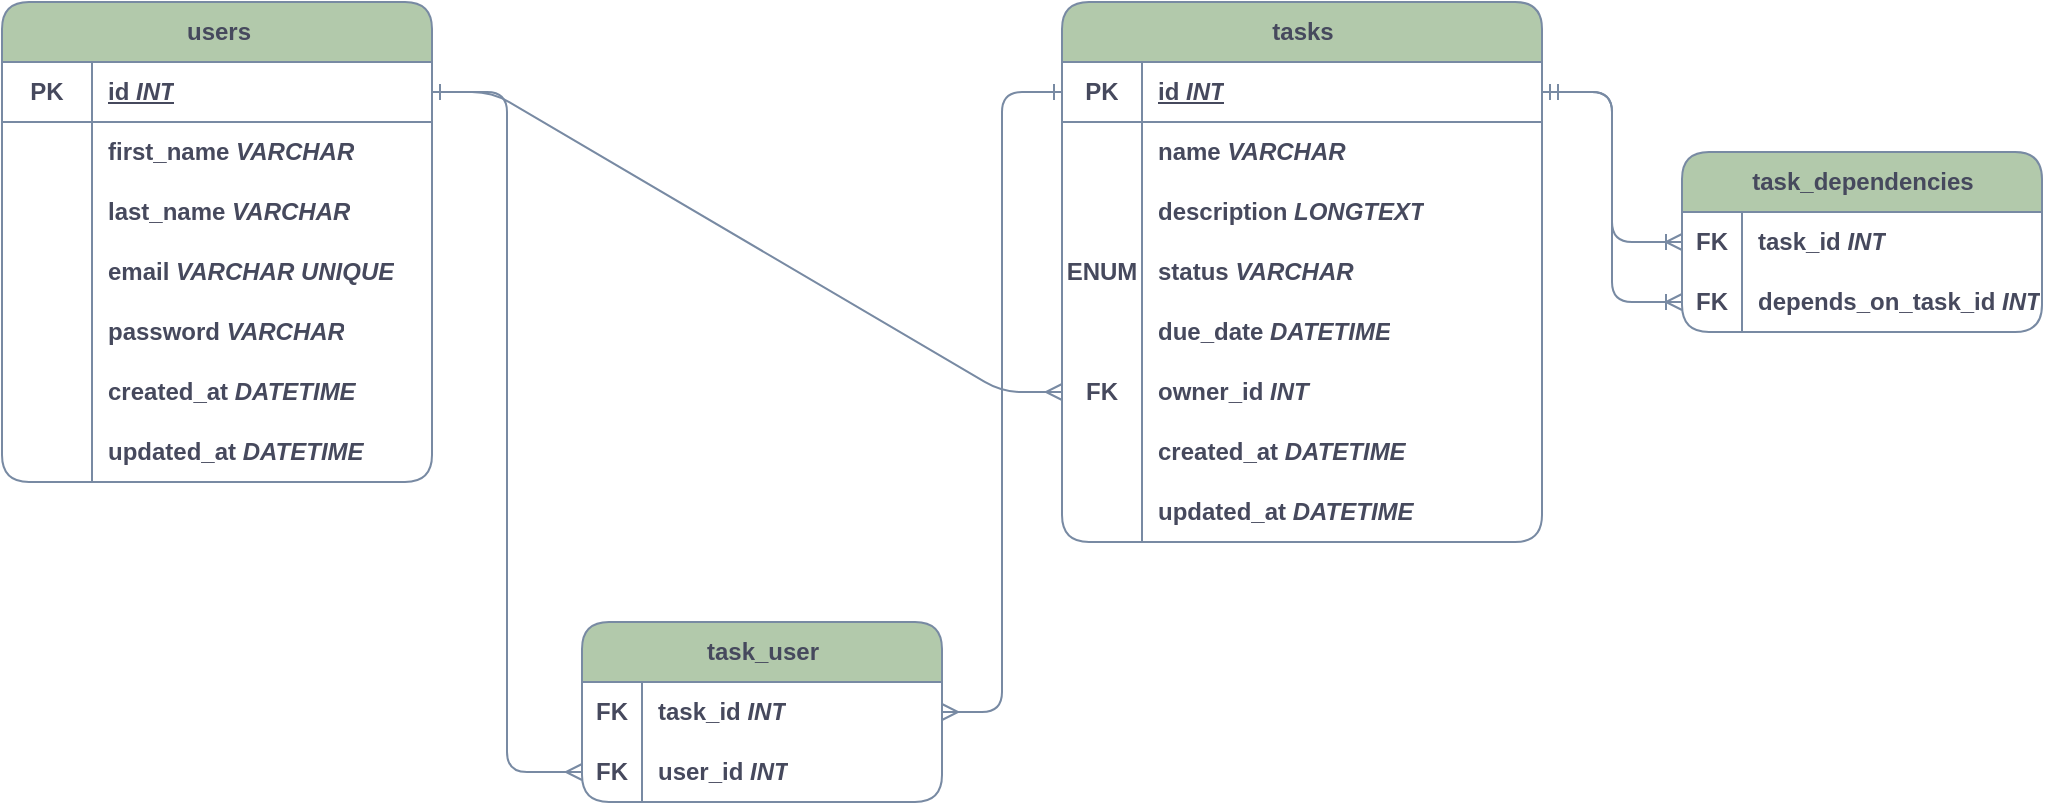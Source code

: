<mxfile version="27.0.9">
  <diagram name="Page-1" id="SqR4hVccXnrO5Ntym3z0">
    <mxGraphModel dx="1036" dy="632" grid="1" gridSize="10" guides="1" tooltips="1" connect="1" arrows="1" fold="1" page="1" pageScale="1" pageWidth="850" pageHeight="1100" math="0" shadow="0" adaptiveColors="auto">
      <root>
        <mxCell id="0" />
        <mxCell id="1" parent="0" />
        <mxCell id="v2qOSe7IETi9uTHpI6vr-11" value="users" style="shape=table;startSize=30;container=1;collapsible=1;childLayout=tableLayout;fixedRows=1;rowLines=0;fontStyle=1;align=center;resizeLast=1;html=1;fillColor=#B2C9AB;fontColor=#46495D;strokeColor=#788AA3;movable=1;resizable=1;rotatable=1;deletable=1;editable=1;locked=0;connectable=1;labelBackgroundColor=none;rounded=1;" parent="1" vertex="1">
          <mxGeometry x="30" y="50" width="215" height="240" as="geometry">
            <mxRectangle x="245" y="110" width="70" height="30" as="alternateBounds" />
          </mxGeometry>
        </mxCell>
        <mxCell id="v2qOSe7IETi9uTHpI6vr-12" value="" style="shape=tableRow;horizontal=0;startSize=0;swimlaneHead=0;swimlaneBody=0;collapsible=0;dropTarget=0;points=[[0,0.5],[1,0.5]];portConstraint=eastwest;top=0;left=0;right=0;bottom=1;fillColor=none;labelBackgroundColor=none;strokeColor=#788AA3;fontColor=#46495D;rounded=1;" parent="v2qOSe7IETi9uTHpI6vr-11" vertex="1">
          <mxGeometry y="30" width="215" height="30" as="geometry" />
        </mxCell>
        <mxCell id="v2qOSe7IETi9uTHpI6vr-13" value="PK" style="shape=partialRectangle;connectable=0;top=0;left=0;bottom=0;right=0;fontStyle=1;overflow=hidden;whiteSpace=wrap;html=1;fillColor=none;labelBackgroundColor=none;strokeColor=#788AA3;fontColor=#46495D;rounded=1;" parent="v2qOSe7IETi9uTHpI6vr-12" vertex="1">
          <mxGeometry width="45" height="30" as="geometry">
            <mxRectangle width="45" height="30" as="alternateBounds" />
          </mxGeometry>
        </mxCell>
        <mxCell id="v2qOSe7IETi9uTHpI6vr-14" value="id &lt;i&gt;INT&lt;/i&gt;" style="shape=partialRectangle;connectable=0;top=0;left=0;bottom=0;right=0;align=left;spacingLeft=6;fontStyle=5;overflow=hidden;whiteSpace=wrap;html=1;fillColor=none;labelBackgroundColor=none;strokeColor=#788AA3;fontColor=#46495D;rounded=1;" parent="v2qOSe7IETi9uTHpI6vr-12" vertex="1">
          <mxGeometry x="45" width="170" height="30" as="geometry">
            <mxRectangle width="170" height="30" as="alternateBounds" />
          </mxGeometry>
        </mxCell>
        <mxCell id="v2qOSe7IETi9uTHpI6vr-15" value="" style="shape=tableRow;horizontal=0;startSize=0;swimlaneHead=0;swimlaneBody=0;collapsible=0;dropTarget=0;points=[[0,0.5],[1,0.5]];portConstraint=eastwest;top=0;left=0;right=0;bottom=0;fillColor=none;labelBackgroundColor=none;strokeColor=#788AA3;fontColor=#46495D;rounded=1;" parent="v2qOSe7IETi9uTHpI6vr-11" vertex="1">
          <mxGeometry y="60" width="215" height="30" as="geometry" />
        </mxCell>
        <mxCell id="v2qOSe7IETi9uTHpI6vr-16" value="" style="shape=partialRectangle;connectable=0;top=0;left=0;bottom=0;right=0;editable=1;overflow=hidden;whiteSpace=wrap;html=1;fillColor=none;labelBackgroundColor=none;strokeColor=#788AA3;fontColor=#46495D;rounded=1;" parent="v2qOSe7IETi9uTHpI6vr-15" vertex="1">
          <mxGeometry width="45" height="30" as="geometry">
            <mxRectangle width="45" height="30" as="alternateBounds" />
          </mxGeometry>
        </mxCell>
        <mxCell id="v2qOSe7IETi9uTHpI6vr-17" value="&lt;b&gt;first_name &lt;i&gt;VARCHAR&lt;/i&gt;&lt;/b&gt;" style="shape=partialRectangle;connectable=0;top=0;left=0;bottom=0;right=0;align=left;spacingLeft=6;overflow=hidden;whiteSpace=wrap;html=1;fillColor=none;labelBackgroundColor=none;strokeColor=#788AA3;fontColor=#46495D;rounded=1;" parent="v2qOSe7IETi9uTHpI6vr-15" vertex="1">
          <mxGeometry x="45" width="170" height="30" as="geometry">
            <mxRectangle width="170" height="30" as="alternateBounds" />
          </mxGeometry>
        </mxCell>
        <mxCell id="v2qOSe7IETi9uTHpI6vr-18" value="" style="shape=tableRow;horizontal=0;startSize=0;swimlaneHead=0;swimlaneBody=0;collapsible=0;dropTarget=0;points=[[0,0.5],[1,0.5]];portConstraint=eastwest;top=0;left=0;right=0;bottom=0;fillColor=none;labelBackgroundColor=none;strokeColor=#788AA3;fontColor=#46495D;rounded=1;" parent="v2qOSe7IETi9uTHpI6vr-11" vertex="1">
          <mxGeometry y="90" width="215" height="30" as="geometry" />
        </mxCell>
        <mxCell id="v2qOSe7IETi9uTHpI6vr-19" value="" style="shape=partialRectangle;connectable=0;top=0;left=0;bottom=0;right=0;editable=1;overflow=hidden;whiteSpace=wrap;html=1;fillColor=none;labelBackgroundColor=none;strokeColor=#788AA3;fontColor=#46495D;rounded=1;" parent="v2qOSe7IETi9uTHpI6vr-18" vertex="1">
          <mxGeometry width="45" height="30" as="geometry">
            <mxRectangle width="45" height="30" as="alternateBounds" />
          </mxGeometry>
        </mxCell>
        <mxCell id="v2qOSe7IETi9uTHpI6vr-20" value="&lt;b&gt;last_name &lt;i&gt;VARCHAR&lt;/i&gt;&lt;/b&gt;" style="shape=partialRectangle;connectable=0;top=0;left=0;bottom=0;right=0;align=left;spacingLeft=6;overflow=hidden;whiteSpace=wrap;html=1;fillColor=none;labelBackgroundColor=none;strokeColor=#788AA3;fontColor=#46495D;rounded=1;" parent="v2qOSe7IETi9uTHpI6vr-18" vertex="1">
          <mxGeometry x="45" width="170" height="30" as="geometry">
            <mxRectangle width="170" height="30" as="alternateBounds" />
          </mxGeometry>
        </mxCell>
        <mxCell id="lDoZbxkFsc1NyXWsAPCS-1" style="shape=tableRow;horizontal=0;startSize=0;swimlaneHead=0;swimlaneBody=0;collapsible=0;dropTarget=0;points=[[0,0.5],[1,0.5]];portConstraint=eastwest;top=0;left=0;right=0;bottom=0;fillColor=none;labelBackgroundColor=none;strokeColor=#788AA3;fontColor=#46495D;rounded=1;" parent="v2qOSe7IETi9uTHpI6vr-11" vertex="1">
          <mxGeometry y="120" width="215" height="30" as="geometry" />
        </mxCell>
        <mxCell id="lDoZbxkFsc1NyXWsAPCS-2" style="shape=partialRectangle;connectable=0;top=0;left=0;bottom=0;right=0;editable=1;overflow=hidden;whiteSpace=wrap;html=1;fillColor=none;labelBackgroundColor=none;strokeColor=#788AA3;fontColor=#46495D;rounded=1;" parent="lDoZbxkFsc1NyXWsAPCS-1" vertex="1">
          <mxGeometry width="45" height="30" as="geometry">
            <mxRectangle width="45" height="30" as="alternateBounds" />
          </mxGeometry>
        </mxCell>
        <mxCell id="lDoZbxkFsc1NyXWsAPCS-3" value="&lt;b&gt;email &lt;i&gt;VARCHAR UNIQUE&lt;/i&gt;&lt;/b&gt;" style="shape=partialRectangle;connectable=0;top=0;left=0;bottom=0;right=0;align=left;spacingLeft=6;overflow=hidden;whiteSpace=wrap;html=1;fillColor=none;labelBackgroundColor=none;strokeColor=#788AA3;fontColor=#46495D;rounded=1;" parent="lDoZbxkFsc1NyXWsAPCS-1" vertex="1">
          <mxGeometry x="45" width="170" height="30" as="geometry">
            <mxRectangle width="170" height="30" as="alternateBounds" />
          </mxGeometry>
        </mxCell>
        <mxCell id="v2qOSe7IETi9uTHpI6vr-68" style="shape=tableRow;horizontal=0;startSize=0;swimlaneHead=0;swimlaneBody=0;collapsible=0;dropTarget=0;points=[[0,0.5],[1,0.5]];portConstraint=eastwest;top=0;left=0;right=0;bottom=0;fillColor=none;labelBackgroundColor=none;strokeColor=#788AA3;fontColor=#46495D;rounded=1;" parent="v2qOSe7IETi9uTHpI6vr-11" vertex="1">
          <mxGeometry y="150" width="215" height="30" as="geometry" />
        </mxCell>
        <mxCell id="v2qOSe7IETi9uTHpI6vr-69" style="shape=partialRectangle;connectable=0;top=0;left=0;bottom=0;right=0;editable=1;overflow=hidden;whiteSpace=wrap;html=1;fillColor=none;labelBackgroundColor=none;strokeColor=#788AA3;fontColor=#46495D;rounded=1;" parent="v2qOSe7IETi9uTHpI6vr-68" vertex="1">
          <mxGeometry width="45" height="30" as="geometry">
            <mxRectangle width="45" height="30" as="alternateBounds" />
          </mxGeometry>
        </mxCell>
        <mxCell id="v2qOSe7IETi9uTHpI6vr-70" value="&lt;b&gt;password &lt;i&gt;VARCHAR&lt;/i&gt;&lt;/b&gt;" style="shape=partialRectangle;connectable=0;top=0;left=0;bottom=0;right=0;align=left;spacingLeft=6;overflow=hidden;whiteSpace=wrap;html=1;fillColor=none;labelBackgroundColor=none;strokeColor=#788AA3;fontColor=#46495D;rounded=1;" parent="v2qOSe7IETi9uTHpI6vr-68" vertex="1">
          <mxGeometry x="45" width="170" height="30" as="geometry">
            <mxRectangle width="170" height="30" as="alternateBounds" />
          </mxGeometry>
        </mxCell>
        <mxCell id="v2qOSe7IETi9uTHpI6vr-71" style="shape=tableRow;horizontal=0;startSize=0;swimlaneHead=0;swimlaneBody=0;collapsible=0;dropTarget=0;points=[[0,0.5],[1,0.5]];portConstraint=eastwest;top=0;left=0;right=0;bottom=0;fillColor=none;labelBackgroundColor=none;strokeColor=#788AA3;fontColor=#46495D;rounded=1;" parent="v2qOSe7IETi9uTHpI6vr-11" vertex="1">
          <mxGeometry y="180" width="215" height="30" as="geometry" />
        </mxCell>
        <mxCell id="v2qOSe7IETi9uTHpI6vr-72" style="shape=partialRectangle;connectable=0;top=0;left=0;bottom=0;right=0;editable=1;overflow=hidden;whiteSpace=wrap;html=1;fillColor=none;labelBackgroundColor=none;strokeColor=#788AA3;fontColor=#46495D;rounded=1;" parent="v2qOSe7IETi9uTHpI6vr-71" vertex="1">
          <mxGeometry width="45" height="30" as="geometry">
            <mxRectangle width="45" height="30" as="alternateBounds" />
          </mxGeometry>
        </mxCell>
        <mxCell id="v2qOSe7IETi9uTHpI6vr-73" value="&lt;b&gt;created_at &lt;i&gt;DATETIME&lt;/i&gt;&lt;/b&gt;" style="shape=partialRectangle;connectable=0;top=0;left=0;bottom=0;right=0;align=left;spacingLeft=6;overflow=hidden;whiteSpace=wrap;html=1;fillColor=none;labelBackgroundColor=none;strokeColor=#788AA3;fontColor=#46495D;rounded=1;" parent="v2qOSe7IETi9uTHpI6vr-71" vertex="1">
          <mxGeometry x="45" width="170" height="30" as="geometry">
            <mxRectangle width="170" height="30" as="alternateBounds" />
          </mxGeometry>
        </mxCell>
        <mxCell id="v2qOSe7IETi9uTHpI6vr-74" style="shape=tableRow;horizontal=0;startSize=0;swimlaneHead=0;swimlaneBody=0;collapsible=0;dropTarget=0;points=[[0,0.5],[1,0.5]];portConstraint=eastwest;top=0;left=0;right=0;bottom=0;fillColor=none;labelBackgroundColor=none;strokeColor=#788AA3;fontColor=#46495D;rounded=1;" parent="v2qOSe7IETi9uTHpI6vr-11" vertex="1">
          <mxGeometry y="210" width="215" height="30" as="geometry" />
        </mxCell>
        <mxCell id="v2qOSe7IETi9uTHpI6vr-75" style="shape=partialRectangle;connectable=0;top=0;left=0;bottom=0;right=0;editable=1;overflow=hidden;whiteSpace=wrap;html=1;fillColor=none;labelBackgroundColor=none;strokeColor=#788AA3;fontColor=#46495D;rounded=1;" parent="v2qOSe7IETi9uTHpI6vr-74" vertex="1">
          <mxGeometry width="45" height="30" as="geometry">
            <mxRectangle width="45" height="30" as="alternateBounds" />
          </mxGeometry>
        </mxCell>
        <mxCell id="v2qOSe7IETi9uTHpI6vr-76" value="&lt;b&gt;updated_at &lt;i&gt;DATETIME&lt;/i&gt;&lt;/b&gt;" style="shape=partialRectangle;connectable=0;top=0;left=0;bottom=0;right=0;align=left;spacingLeft=6;overflow=hidden;whiteSpace=wrap;html=1;fillColor=none;labelBackgroundColor=none;strokeColor=#788AA3;fontColor=#46495D;rounded=1;" parent="v2qOSe7IETi9uTHpI6vr-74" vertex="1">
          <mxGeometry x="45" width="170" height="30" as="geometry">
            <mxRectangle width="170" height="30" as="alternateBounds" />
          </mxGeometry>
        </mxCell>
        <mxCell id="v2qOSe7IETi9uTHpI6vr-50" value="tasks" style="shape=table;startSize=30;container=1;collapsible=1;childLayout=tableLayout;fixedRows=1;rowLines=0;fontStyle=1;align=center;resizeLast=1;html=1;fillColor=#B2C9AB;fontColor=#46495D;strokeColor=#788AA3;swimlaneLine=1;rounded=1;labelBackgroundColor=none;" parent="1" vertex="1">
          <mxGeometry x="560" y="50" width="240" height="270" as="geometry" />
        </mxCell>
        <mxCell id="v2qOSe7IETi9uTHpI6vr-51" value="" style="shape=tableRow;horizontal=0;startSize=0;swimlaneHead=0;swimlaneBody=0;fillColor=none;collapsible=0;dropTarget=0;points=[[0,0.5],[1,0.5]];portConstraint=eastwest;top=0;left=0;right=0;bottom=1;labelBackgroundColor=none;strokeColor=#788AA3;fontColor=#46495D;rounded=1;" parent="v2qOSe7IETi9uTHpI6vr-50" vertex="1">
          <mxGeometry y="30" width="240" height="30" as="geometry" />
        </mxCell>
        <mxCell id="v2qOSe7IETi9uTHpI6vr-52" value="PK" style="shape=partialRectangle;connectable=0;fillColor=none;top=0;left=0;bottom=0;right=0;fontStyle=1;overflow=hidden;whiteSpace=wrap;html=1;labelBackgroundColor=none;strokeColor=#788AA3;fontColor=#46495D;rounded=1;" parent="v2qOSe7IETi9uTHpI6vr-51" vertex="1">
          <mxGeometry width="40" height="30" as="geometry">
            <mxRectangle width="40" height="30" as="alternateBounds" />
          </mxGeometry>
        </mxCell>
        <mxCell id="v2qOSe7IETi9uTHpI6vr-53" value="id &lt;i&gt;INT&lt;/i&gt;" style="shape=partialRectangle;connectable=0;fillColor=none;top=0;left=0;bottom=0;right=0;align=left;spacingLeft=6;fontStyle=5;overflow=hidden;whiteSpace=wrap;html=1;labelBackgroundColor=none;strokeColor=#788AA3;fontColor=#46495D;rounded=1;" parent="v2qOSe7IETi9uTHpI6vr-51" vertex="1">
          <mxGeometry x="40" width="200" height="30" as="geometry">
            <mxRectangle width="200" height="30" as="alternateBounds" />
          </mxGeometry>
        </mxCell>
        <mxCell id="v2qOSe7IETi9uTHpI6vr-54" value="" style="shape=tableRow;horizontal=0;startSize=0;swimlaneHead=0;swimlaneBody=0;fillColor=none;collapsible=0;dropTarget=0;points=[[0,0.5],[1,0.5]];portConstraint=eastwest;top=0;left=0;right=0;bottom=0;labelBackgroundColor=none;strokeColor=#788AA3;fontColor=#46495D;rounded=1;" parent="v2qOSe7IETi9uTHpI6vr-50" vertex="1">
          <mxGeometry y="60" width="240" height="30" as="geometry" />
        </mxCell>
        <mxCell id="v2qOSe7IETi9uTHpI6vr-55" value="" style="shape=partialRectangle;connectable=0;fillColor=none;top=0;left=0;bottom=0;right=0;editable=1;overflow=hidden;whiteSpace=wrap;html=1;labelBackgroundColor=none;strokeColor=#788AA3;fontColor=#46495D;rounded=1;" parent="v2qOSe7IETi9uTHpI6vr-54" vertex="1">
          <mxGeometry width="40" height="30" as="geometry">
            <mxRectangle width="40" height="30" as="alternateBounds" />
          </mxGeometry>
        </mxCell>
        <mxCell id="v2qOSe7IETi9uTHpI6vr-56" value="&lt;b&gt;name &lt;i&gt;VARCHAR&lt;/i&gt;&lt;/b&gt;" style="shape=partialRectangle;connectable=0;fillColor=none;top=0;left=0;bottom=0;right=0;align=left;spacingLeft=6;overflow=hidden;whiteSpace=wrap;html=1;labelBackgroundColor=none;strokeColor=#788AA3;fontColor=#46495D;rounded=1;" parent="v2qOSe7IETi9uTHpI6vr-54" vertex="1">
          <mxGeometry x="40" width="200" height="30" as="geometry">
            <mxRectangle width="200" height="30" as="alternateBounds" />
          </mxGeometry>
        </mxCell>
        <mxCell id="v2qOSe7IETi9uTHpI6vr-57" value="" style="shape=tableRow;horizontal=0;startSize=0;swimlaneHead=0;swimlaneBody=0;fillColor=none;collapsible=0;dropTarget=0;points=[[0,0.5],[1,0.5]];portConstraint=eastwest;top=0;left=0;right=0;bottom=0;labelBackgroundColor=none;strokeColor=#788AA3;fontColor=#46495D;rounded=1;" parent="v2qOSe7IETi9uTHpI6vr-50" vertex="1">
          <mxGeometry y="90" width="240" height="30" as="geometry" />
        </mxCell>
        <mxCell id="v2qOSe7IETi9uTHpI6vr-58" value="" style="shape=partialRectangle;connectable=0;fillColor=none;top=0;left=0;bottom=0;right=0;editable=1;overflow=hidden;whiteSpace=wrap;html=1;labelBackgroundColor=none;strokeColor=#788AA3;fontColor=#46495D;rounded=1;" parent="v2qOSe7IETi9uTHpI6vr-57" vertex="1">
          <mxGeometry width="40" height="30" as="geometry">
            <mxRectangle width="40" height="30" as="alternateBounds" />
          </mxGeometry>
        </mxCell>
        <mxCell id="v2qOSe7IETi9uTHpI6vr-59" value="&lt;span&gt;description &lt;i&gt;LONGTEXT&lt;/i&gt;&lt;/span&gt;" style="shape=partialRectangle;connectable=0;fillColor=none;top=0;left=0;bottom=0;right=0;align=left;spacingLeft=6;overflow=hidden;whiteSpace=wrap;html=1;fontStyle=1;labelBackgroundColor=none;strokeColor=#788AA3;fontColor=#46495D;rounded=1;" parent="v2qOSe7IETi9uTHpI6vr-57" vertex="1">
          <mxGeometry x="40" width="200" height="30" as="geometry">
            <mxRectangle width="200" height="30" as="alternateBounds" />
          </mxGeometry>
        </mxCell>
        <mxCell id="v2qOSe7IETi9uTHpI6vr-60" value="" style="shape=tableRow;horizontal=0;startSize=0;swimlaneHead=0;swimlaneBody=0;fillColor=none;collapsible=0;dropTarget=0;points=[[0,0.5],[1,0.5]];portConstraint=eastwest;top=0;left=0;right=0;bottom=0;labelBackgroundColor=none;strokeColor=#788AA3;fontColor=#46495D;rounded=1;" parent="v2qOSe7IETi9uTHpI6vr-50" vertex="1">
          <mxGeometry y="120" width="240" height="30" as="geometry" />
        </mxCell>
        <mxCell id="v2qOSe7IETi9uTHpI6vr-61" value="&lt;b&gt;ENUM&lt;/b&gt;" style="shape=partialRectangle;connectable=0;fillColor=none;top=0;left=0;bottom=0;right=0;editable=1;overflow=hidden;whiteSpace=wrap;html=1;labelBackgroundColor=none;strokeColor=#788AA3;fontColor=#46495D;rounded=1;" parent="v2qOSe7IETi9uTHpI6vr-60" vertex="1">
          <mxGeometry width="40" height="30" as="geometry">
            <mxRectangle width="40" height="30" as="alternateBounds" />
          </mxGeometry>
        </mxCell>
        <mxCell id="v2qOSe7IETi9uTHpI6vr-62" value="status &lt;i&gt;VARCHAR&lt;/i&gt;" style="shape=partialRectangle;connectable=0;fillColor=none;top=0;left=0;bottom=0;right=0;align=left;spacingLeft=6;overflow=hidden;whiteSpace=wrap;html=1;fontStyle=1;labelBackgroundColor=none;strokeColor=#788AA3;fontColor=#46495D;rounded=1;" parent="v2qOSe7IETi9uTHpI6vr-60" vertex="1">
          <mxGeometry x="40" width="200" height="30" as="geometry">
            <mxRectangle width="200" height="30" as="alternateBounds" />
          </mxGeometry>
        </mxCell>
        <mxCell id="6fbxO0yrf5QJ-n1InBkR-19" style="shape=tableRow;horizontal=0;startSize=0;swimlaneHead=0;swimlaneBody=0;fillColor=none;collapsible=0;dropTarget=0;points=[[0,0.5],[1,0.5]];portConstraint=eastwest;top=0;left=0;right=0;bottom=0;labelBackgroundColor=none;strokeColor=#788AA3;fontColor=#46495D;rounded=1;" vertex="1" parent="v2qOSe7IETi9uTHpI6vr-50">
          <mxGeometry y="150" width="240" height="30" as="geometry" />
        </mxCell>
        <mxCell id="6fbxO0yrf5QJ-n1InBkR-20" style="shape=partialRectangle;connectable=0;fillColor=none;top=0;left=0;bottom=0;right=0;editable=1;overflow=hidden;whiteSpace=wrap;html=1;labelBackgroundColor=none;strokeColor=#788AA3;fontColor=#46495D;rounded=1;" vertex="1" parent="6fbxO0yrf5QJ-n1InBkR-19">
          <mxGeometry width="40" height="30" as="geometry">
            <mxRectangle width="40" height="30" as="alternateBounds" />
          </mxGeometry>
        </mxCell>
        <mxCell id="6fbxO0yrf5QJ-n1InBkR-21" value="due_date &lt;i&gt;DATETIME&lt;/i&gt;" style="shape=partialRectangle;connectable=0;fillColor=none;top=0;left=0;bottom=0;right=0;align=left;spacingLeft=6;overflow=hidden;whiteSpace=wrap;html=1;fontStyle=1;labelBackgroundColor=none;strokeColor=#788AA3;fontColor=#46495D;rounded=1;" vertex="1" parent="6fbxO0yrf5QJ-n1InBkR-19">
          <mxGeometry x="40" width="200" height="30" as="geometry">
            <mxRectangle width="200" height="30" as="alternateBounds" />
          </mxGeometry>
        </mxCell>
        <mxCell id="v2qOSe7IETi9uTHpI6vr-64" style="shape=tableRow;horizontal=0;startSize=0;swimlaneHead=0;swimlaneBody=0;fillColor=none;collapsible=0;dropTarget=0;points=[[0,0.5],[1,0.5]];portConstraint=eastwest;top=0;left=0;right=0;bottom=0;labelBackgroundColor=none;strokeColor=#788AA3;fontColor=#46495D;rounded=1;" parent="v2qOSe7IETi9uTHpI6vr-50" vertex="1">
          <mxGeometry y="180" width="240" height="30" as="geometry" />
        </mxCell>
        <mxCell id="v2qOSe7IETi9uTHpI6vr-65" value="&lt;b&gt;FK&lt;/b&gt;" style="shape=partialRectangle;connectable=0;fillColor=none;top=0;left=0;bottom=0;right=0;editable=1;overflow=hidden;whiteSpace=wrap;html=1;labelBackgroundColor=none;strokeColor=#788AA3;fontColor=#46495D;rounded=1;" parent="v2qOSe7IETi9uTHpI6vr-64" vertex="1">
          <mxGeometry width="40" height="30" as="geometry">
            <mxRectangle width="40" height="30" as="alternateBounds" />
          </mxGeometry>
        </mxCell>
        <mxCell id="v2qOSe7IETi9uTHpI6vr-66" value="owner_id &lt;i style=&quot;&quot;&gt;INT&lt;/i&gt;&amp;nbsp;" style="shape=partialRectangle;connectable=0;fillColor=none;top=0;left=0;bottom=0;right=0;align=left;spacingLeft=6;overflow=hidden;whiteSpace=wrap;html=1;fontStyle=1;labelBackgroundColor=none;strokeColor=#788AA3;fontColor=#46495D;rounded=1;" parent="v2qOSe7IETi9uTHpI6vr-64" vertex="1">
          <mxGeometry x="40" width="200" height="30" as="geometry">
            <mxRectangle width="200" height="30" as="alternateBounds" />
          </mxGeometry>
        </mxCell>
        <mxCell id="v2qOSe7IETi9uTHpI6vr-79" style="shape=tableRow;horizontal=0;startSize=0;swimlaneHead=0;swimlaneBody=0;fillColor=none;collapsible=0;dropTarget=0;points=[[0,0.5],[1,0.5]];portConstraint=eastwest;top=0;left=0;right=0;bottom=0;labelBackgroundColor=none;strokeColor=#788AA3;fontColor=#46495D;rounded=1;" parent="v2qOSe7IETi9uTHpI6vr-50" vertex="1">
          <mxGeometry y="210" width="240" height="30" as="geometry" />
        </mxCell>
        <mxCell id="v2qOSe7IETi9uTHpI6vr-80" style="shape=partialRectangle;connectable=0;fillColor=none;top=0;left=0;bottom=0;right=0;editable=1;overflow=hidden;whiteSpace=wrap;html=1;labelBackgroundColor=none;strokeColor=#788AA3;fontColor=#46495D;rounded=1;" parent="v2qOSe7IETi9uTHpI6vr-79" vertex="1">
          <mxGeometry width="40" height="30" as="geometry">
            <mxRectangle width="40" height="30" as="alternateBounds" />
          </mxGeometry>
        </mxCell>
        <mxCell id="v2qOSe7IETi9uTHpI6vr-81" value="&lt;b&gt;created_at&amp;nbsp;&lt;i&gt;DATETIME&lt;/i&gt;&lt;/b&gt;" style="shape=partialRectangle;connectable=0;fillColor=none;top=0;left=0;bottom=0;right=0;align=left;spacingLeft=6;overflow=hidden;whiteSpace=wrap;html=1;fontStyle=1;labelBackgroundColor=none;strokeColor=#788AA3;fontColor=#46495D;rounded=1;" parent="v2qOSe7IETi9uTHpI6vr-79" vertex="1">
          <mxGeometry x="40" width="200" height="30" as="geometry">
            <mxRectangle width="200" height="30" as="alternateBounds" />
          </mxGeometry>
        </mxCell>
        <mxCell id="v2qOSe7IETi9uTHpI6vr-82" style="shape=tableRow;horizontal=0;startSize=0;swimlaneHead=0;swimlaneBody=0;fillColor=none;collapsible=0;dropTarget=0;points=[[0,0.5],[1,0.5]];portConstraint=eastwest;top=0;left=0;right=0;bottom=0;labelBackgroundColor=none;strokeColor=#788AA3;fontColor=#46495D;rounded=1;" parent="v2qOSe7IETi9uTHpI6vr-50" vertex="1">
          <mxGeometry y="240" width="240" height="30" as="geometry" />
        </mxCell>
        <mxCell id="v2qOSe7IETi9uTHpI6vr-83" style="shape=partialRectangle;connectable=0;fillColor=none;top=0;left=0;bottom=0;right=0;editable=1;overflow=hidden;whiteSpace=wrap;html=1;labelBackgroundColor=none;strokeColor=#788AA3;fontColor=#46495D;rounded=1;" parent="v2qOSe7IETi9uTHpI6vr-82" vertex="1">
          <mxGeometry width="40" height="30" as="geometry">
            <mxRectangle width="40" height="30" as="alternateBounds" />
          </mxGeometry>
        </mxCell>
        <mxCell id="v2qOSe7IETi9uTHpI6vr-84" value="&lt;b&gt;updated_at&amp;nbsp;&lt;i&gt;DATETIME&lt;/i&gt;&lt;/b&gt;" style="shape=partialRectangle;connectable=0;fillColor=none;top=0;left=0;bottom=0;right=0;align=left;spacingLeft=6;overflow=hidden;whiteSpace=wrap;html=1;fontStyle=1;labelBackgroundColor=none;strokeColor=#788AA3;fontColor=#46495D;rounded=1;" parent="v2qOSe7IETi9uTHpI6vr-82" vertex="1">
          <mxGeometry x="40" width="200" height="30" as="geometry">
            <mxRectangle width="200" height="30" as="alternateBounds" />
          </mxGeometry>
        </mxCell>
        <mxCell id="v2qOSe7IETi9uTHpI6vr-67" style="edgeStyle=entityRelationEdgeStyle;rounded=1;orthogonalLoop=1;jettySize=auto;html=1;entryX=0;entryY=0.5;entryDx=0;entryDy=0;startArrow=ERone;startFill=0;endArrow=ERmany;endFill=0;labelBackgroundColor=none;strokeColor=#788AA3;fontColor=default;exitX=1;exitY=0.5;exitDx=0;exitDy=0;" parent="1" target="v2qOSe7IETi9uTHpI6vr-64" edge="1" source="v2qOSe7IETi9uTHpI6vr-12">
          <mxGeometry relative="1" as="geometry">
            <mxPoint x="225" y="70" as="sourcePoint" />
            <mxPoint x="410" y="180" as="targetPoint" />
          </mxGeometry>
        </mxCell>
        <mxCell id="v2qOSe7IETi9uTHpI6vr-85" style="shape=tableRow;horizontal=0;startSize=0;swimlaneHead=0;swimlaneBody=0;collapsible=0;dropTarget=0;points=[[0,0.5],[1,0.5]];portConstraint=eastwest;top=0;left=0;right=0;bottom=0;fillColor=none;labelBackgroundColor=none;strokeColor=#788AA3;fontColor=#46495D;rounded=1;" parent="1" vertex="1">
          <mxGeometry x="450" y="230" width="240" height="30" as="geometry" />
        </mxCell>
        <mxCell id="v2qOSe7IETi9uTHpI6vr-86" style="shape=partialRectangle;connectable=0;top=0;left=0;bottom=0;right=0;editable=1;overflow=hidden;whiteSpace=wrap;html=1;fillColor=none;labelBackgroundColor=none;strokeColor=#788AA3;fontColor=#46495D;rounded=1;" parent="v2qOSe7IETi9uTHpI6vr-85" vertex="1">
          <mxGeometry width="45" height="30" as="geometry">
            <mxRectangle width="45" height="30" as="alternateBounds" />
          </mxGeometry>
        </mxCell>
        <mxCell id="v2qOSe7IETi9uTHpI6vr-88" style="shape=tableRow;horizontal=0;startSize=0;swimlaneHead=0;swimlaneBody=0;collapsible=0;dropTarget=0;points=[[0,0.5],[1,0.5]];portConstraint=eastwest;top=0;left=0;right=0;bottom=0;fillColor=none;labelBackgroundColor=none;strokeColor=#788AA3;fontColor=#46495D;rounded=1;" parent="1" vertex="1">
          <mxGeometry x="450" y="260" width="240" height="30" as="geometry" />
        </mxCell>
        <mxCell id="v2qOSe7IETi9uTHpI6vr-89" style="shape=partialRectangle;connectable=0;top=0;left=0;bottom=0;right=0;editable=1;overflow=hidden;whiteSpace=wrap;html=1;fillColor=none;labelBackgroundColor=none;strokeColor=#788AA3;fontColor=#46495D;rounded=1;" parent="v2qOSe7IETi9uTHpI6vr-88" vertex="1">
          <mxGeometry width="45" height="30" as="geometry">
            <mxRectangle width="45" height="30" as="alternateBounds" />
          </mxGeometry>
        </mxCell>
        <mxCell id="lDoZbxkFsc1NyXWsAPCS-4" value="task_dependencies" style="shape=table;startSize=30;container=1;collapsible=1;childLayout=tableLayout;fixedRows=1;rowLines=0;fontStyle=1;align=center;resizeLast=1;html=1;labelBackgroundColor=none;fillColor=#B2C9AB;strokeColor=#788AA3;fontColor=#46495D;rounded=1;" parent="1" vertex="1">
          <mxGeometry x="870" y="125" width="180" height="90" as="geometry" />
        </mxCell>
        <mxCell id="lDoZbxkFsc1NyXWsAPCS-11" value="" style="shape=tableRow;horizontal=0;startSize=0;swimlaneHead=0;swimlaneBody=0;fillColor=none;collapsible=0;dropTarget=0;points=[[0,0.5],[1,0.5]];portConstraint=eastwest;top=0;left=0;right=0;bottom=0;labelBackgroundColor=none;strokeColor=#788AA3;fontColor=#46495D;rounded=1;" parent="lDoZbxkFsc1NyXWsAPCS-4" vertex="1">
          <mxGeometry y="30" width="180" height="30" as="geometry" />
        </mxCell>
        <mxCell id="lDoZbxkFsc1NyXWsAPCS-12" value="&lt;b&gt;FK&lt;/b&gt;" style="shape=partialRectangle;connectable=0;fillColor=none;top=0;left=0;bottom=0;right=0;editable=1;overflow=hidden;whiteSpace=wrap;html=1;labelBackgroundColor=none;strokeColor=#788AA3;fontColor=#46495D;rounded=1;" parent="lDoZbxkFsc1NyXWsAPCS-11" vertex="1">
          <mxGeometry width="30" height="30" as="geometry">
            <mxRectangle width="30" height="30" as="alternateBounds" />
          </mxGeometry>
        </mxCell>
        <mxCell id="lDoZbxkFsc1NyXWsAPCS-13" value="&lt;b&gt;task_id &lt;i&gt;INT&lt;/i&gt;&lt;/b&gt;" style="shape=partialRectangle;connectable=0;fillColor=none;top=0;left=0;bottom=0;right=0;align=left;spacingLeft=6;overflow=hidden;whiteSpace=wrap;html=1;labelBackgroundColor=none;strokeColor=#788AA3;fontColor=#46495D;rounded=1;" parent="lDoZbxkFsc1NyXWsAPCS-11" vertex="1">
          <mxGeometry x="30" width="150" height="30" as="geometry">
            <mxRectangle width="150" height="30" as="alternateBounds" />
          </mxGeometry>
        </mxCell>
        <mxCell id="lDoZbxkFsc1NyXWsAPCS-14" value="" style="shape=tableRow;horizontal=0;startSize=0;swimlaneHead=0;swimlaneBody=0;fillColor=none;collapsible=0;dropTarget=0;points=[[0,0.5],[1,0.5]];portConstraint=eastwest;top=0;left=0;right=0;bottom=0;labelBackgroundColor=none;strokeColor=#788AA3;fontColor=#46495D;rounded=1;" parent="lDoZbxkFsc1NyXWsAPCS-4" vertex="1">
          <mxGeometry y="60" width="180" height="30" as="geometry" />
        </mxCell>
        <mxCell id="lDoZbxkFsc1NyXWsAPCS-15" value="&lt;b&gt;FK&lt;/b&gt;" style="shape=partialRectangle;connectable=0;fillColor=none;top=0;left=0;bottom=0;right=0;editable=1;overflow=hidden;whiteSpace=wrap;html=1;labelBackgroundColor=none;strokeColor=#788AA3;fontColor=#46495D;rounded=1;" parent="lDoZbxkFsc1NyXWsAPCS-14" vertex="1">
          <mxGeometry width="30" height="30" as="geometry">
            <mxRectangle width="30" height="30" as="alternateBounds" />
          </mxGeometry>
        </mxCell>
        <mxCell id="lDoZbxkFsc1NyXWsAPCS-16" value="&lt;b&gt;depends_on_task_id &lt;i&gt;INT&lt;/i&gt;&lt;/b&gt;" style="shape=partialRectangle;connectable=0;fillColor=none;top=0;left=0;bottom=0;right=0;align=left;spacingLeft=6;overflow=hidden;whiteSpace=wrap;html=1;labelBackgroundColor=none;strokeColor=#788AA3;fontColor=#46495D;rounded=1;" parent="lDoZbxkFsc1NyXWsAPCS-14" vertex="1">
          <mxGeometry x="30" width="150" height="30" as="geometry">
            <mxRectangle width="150" height="30" as="alternateBounds" />
          </mxGeometry>
        </mxCell>
        <mxCell id="lDoZbxkFsc1NyXWsAPCS-29" style="edgeStyle=orthogonalEdgeStyle;rounded=1;orthogonalLoop=1;jettySize=auto;html=1;strokeColor=#788AA3;fontColor=default;startArrow=ERmandOne;startFill=0;endArrow=ERoneToMany;endFill=0;curved=0;labelBackgroundColor=none;" parent="1" source="v2qOSe7IETi9uTHpI6vr-51" target="lDoZbxkFsc1NyXWsAPCS-11" edge="1">
          <mxGeometry relative="1" as="geometry" />
        </mxCell>
        <mxCell id="lDoZbxkFsc1NyXWsAPCS-30" style="edgeStyle=orthogonalEdgeStyle;rounded=1;orthogonalLoop=1;jettySize=auto;html=1;entryX=0;entryY=0.5;entryDx=0;entryDy=0;strokeColor=#788AA3;fontColor=default;startArrow=ERmandOne;startFill=0;endArrow=ERoneToMany;endFill=0;curved=0;labelBackgroundColor=none;" parent="1" source="v2qOSe7IETi9uTHpI6vr-51" target="lDoZbxkFsc1NyXWsAPCS-14" edge="1">
          <mxGeometry relative="1" as="geometry" />
        </mxCell>
        <mxCell id="6fbxO0yrf5QJ-n1InBkR-1" value="task_user" style="shape=table;startSize=30;container=1;collapsible=1;childLayout=tableLayout;fixedRows=1;rowLines=0;fontStyle=1;align=center;resizeLast=1;html=1;labelBackgroundColor=none;fillColor=#B2C9AB;strokeColor=#788AA3;fontColor=#46495D;rounded=1;" vertex="1" parent="1">
          <mxGeometry x="320" y="360" width="180" height="90" as="geometry" />
        </mxCell>
        <mxCell id="6fbxO0yrf5QJ-n1InBkR-5" value="" style="shape=tableRow;horizontal=0;startSize=0;swimlaneHead=0;swimlaneBody=0;fillColor=none;collapsible=0;dropTarget=0;points=[[0,0.5],[1,0.5]];portConstraint=eastwest;top=0;left=0;right=0;bottom=0;labelBackgroundColor=none;strokeColor=#788AA3;fontColor=#46495D;rounded=1;" vertex="1" parent="6fbxO0yrf5QJ-n1InBkR-1">
          <mxGeometry y="30" width="180" height="30" as="geometry" />
        </mxCell>
        <mxCell id="6fbxO0yrf5QJ-n1InBkR-6" value="&lt;b&gt;FK&lt;/b&gt;" style="shape=partialRectangle;connectable=0;fillColor=none;top=0;left=0;bottom=0;right=0;editable=1;overflow=hidden;whiteSpace=wrap;html=1;labelBackgroundColor=none;strokeColor=#788AA3;fontColor=#46495D;rounded=1;" vertex="1" parent="6fbxO0yrf5QJ-n1InBkR-5">
          <mxGeometry width="30" height="30" as="geometry">
            <mxRectangle width="30" height="30" as="alternateBounds" />
          </mxGeometry>
        </mxCell>
        <mxCell id="6fbxO0yrf5QJ-n1InBkR-7" value="&lt;b&gt;task_id &lt;i&gt;INT&lt;/i&gt;&lt;/b&gt;" style="shape=partialRectangle;connectable=0;fillColor=none;top=0;left=0;bottom=0;right=0;align=left;spacingLeft=6;overflow=hidden;whiteSpace=wrap;html=1;labelBackgroundColor=none;strokeColor=#788AA3;fontColor=#46495D;rounded=1;" vertex="1" parent="6fbxO0yrf5QJ-n1InBkR-5">
          <mxGeometry x="30" width="150" height="30" as="geometry">
            <mxRectangle width="150" height="30" as="alternateBounds" />
          </mxGeometry>
        </mxCell>
        <mxCell id="6fbxO0yrf5QJ-n1InBkR-8" value="" style="shape=tableRow;horizontal=0;startSize=0;swimlaneHead=0;swimlaneBody=0;fillColor=none;collapsible=0;dropTarget=0;points=[[0,0.5],[1,0.5]];portConstraint=eastwest;top=0;left=0;right=0;bottom=0;labelBackgroundColor=none;strokeColor=#788AA3;fontColor=#46495D;rounded=1;" vertex="1" parent="6fbxO0yrf5QJ-n1InBkR-1">
          <mxGeometry y="60" width="180" height="30" as="geometry" />
        </mxCell>
        <mxCell id="6fbxO0yrf5QJ-n1InBkR-9" value="&lt;b&gt;FK&lt;/b&gt;" style="shape=partialRectangle;connectable=0;fillColor=none;top=0;left=0;bottom=0;right=0;editable=1;overflow=hidden;whiteSpace=wrap;html=1;labelBackgroundColor=none;strokeColor=#788AA3;fontColor=#46495D;rounded=1;" vertex="1" parent="6fbxO0yrf5QJ-n1InBkR-8">
          <mxGeometry width="30" height="30" as="geometry">
            <mxRectangle width="30" height="30" as="alternateBounds" />
          </mxGeometry>
        </mxCell>
        <mxCell id="6fbxO0yrf5QJ-n1InBkR-10" value="&lt;b&gt;user_id &lt;i&gt;INT&lt;/i&gt;&lt;/b&gt;" style="shape=partialRectangle;connectable=0;fillColor=none;top=0;left=0;bottom=0;right=0;align=left;spacingLeft=6;overflow=hidden;whiteSpace=wrap;html=1;labelBackgroundColor=none;strokeColor=#788AA3;fontColor=#46495D;rounded=1;" vertex="1" parent="6fbxO0yrf5QJ-n1InBkR-8">
          <mxGeometry x="30" width="150" height="30" as="geometry">
            <mxRectangle width="150" height="30" as="alternateBounds" />
          </mxGeometry>
        </mxCell>
        <mxCell id="6fbxO0yrf5QJ-n1InBkR-14" style="edgeStyle=orthogonalEdgeStyle;rounded=1;orthogonalLoop=1;jettySize=auto;html=1;entryX=0;entryY=0.5;entryDx=0;entryDy=0;startArrow=ERone;startFill=0;endArrow=ERmany;endFill=0;curved=0;labelBackgroundColor=none;strokeColor=#788AA3;fontColor=default;" edge="1" parent="1" source="v2qOSe7IETi9uTHpI6vr-12" target="6fbxO0yrf5QJ-n1InBkR-8">
          <mxGeometry relative="1" as="geometry" />
        </mxCell>
        <mxCell id="6fbxO0yrf5QJ-n1InBkR-15" style="edgeStyle=orthogonalEdgeStyle;rounded=1;orthogonalLoop=1;jettySize=auto;html=1;exitX=0;exitY=0.5;exitDx=0;exitDy=0;entryX=1;entryY=0.5;entryDx=0;entryDy=0;startArrow=ERone;startFill=0;endArrow=ERmany;endFill=0;curved=0;labelBackgroundColor=none;strokeColor=#788AA3;fontColor=default;" edge="1" parent="1" source="v2qOSe7IETi9uTHpI6vr-51" target="6fbxO0yrf5QJ-n1InBkR-5">
          <mxGeometry relative="1" as="geometry" />
        </mxCell>
      </root>
    </mxGraphModel>
  </diagram>
</mxfile>
